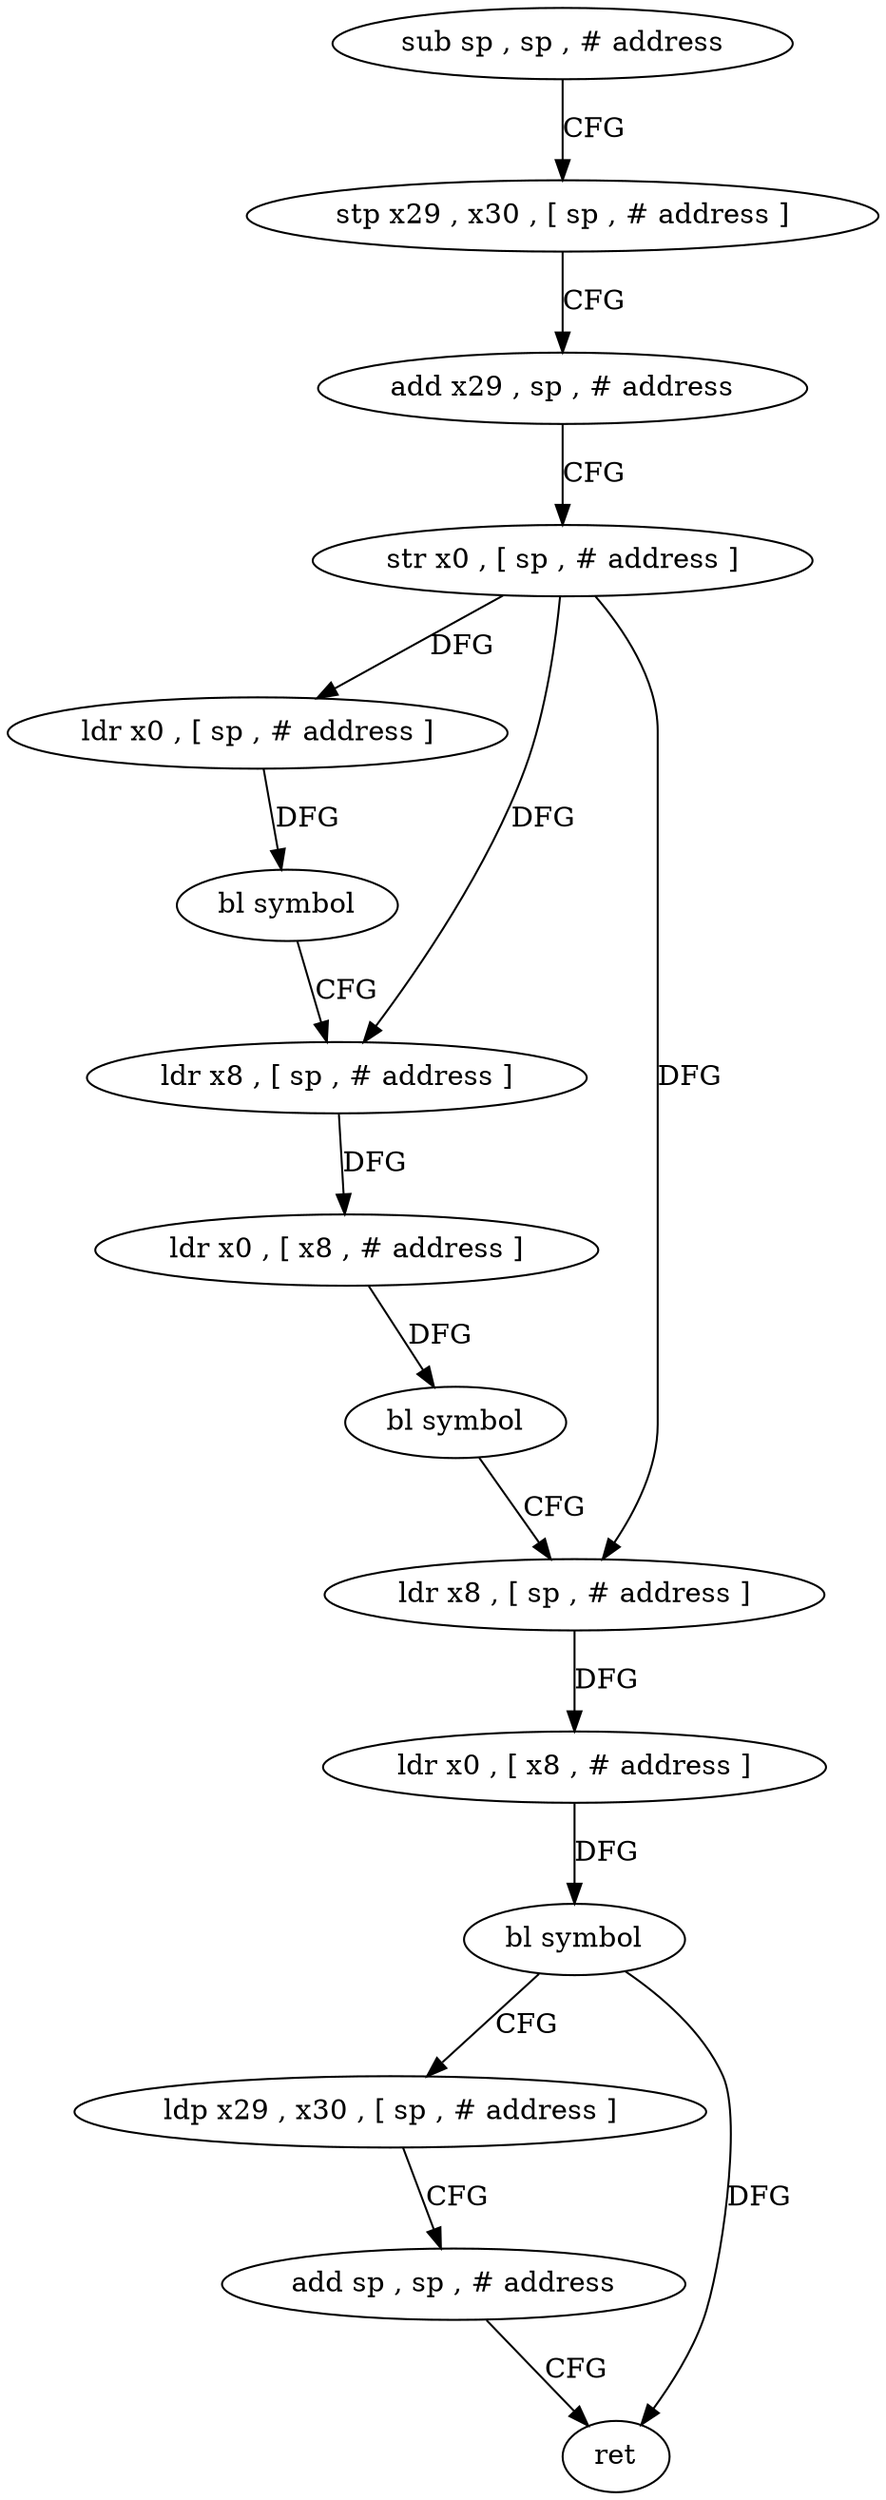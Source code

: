 digraph "func" {
"4293152" [label = "sub sp , sp , # address" ]
"4293156" [label = "stp x29 , x30 , [ sp , # address ]" ]
"4293160" [label = "add x29 , sp , # address" ]
"4293164" [label = "str x0 , [ sp , # address ]" ]
"4293168" [label = "ldr x0 , [ sp , # address ]" ]
"4293172" [label = "bl symbol" ]
"4293176" [label = "ldr x8 , [ sp , # address ]" ]
"4293180" [label = "ldr x0 , [ x8 , # address ]" ]
"4293184" [label = "bl symbol" ]
"4293188" [label = "ldr x8 , [ sp , # address ]" ]
"4293192" [label = "ldr x0 , [ x8 , # address ]" ]
"4293196" [label = "bl symbol" ]
"4293200" [label = "ldp x29 , x30 , [ sp , # address ]" ]
"4293204" [label = "add sp , sp , # address" ]
"4293208" [label = "ret" ]
"4293152" -> "4293156" [ label = "CFG" ]
"4293156" -> "4293160" [ label = "CFG" ]
"4293160" -> "4293164" [ label = "CFG" ]
"4293164" -> "4293168" [ label = "DFG" ]
"4293164" -> "4293176" [ label = "DFG" ]
"4293164" -> "4293188" [ label = "DFG" ]
"4293168" -> "4293172" [ label = "DFG" ]
"4293172" -> "4293176" [ label = "CFG" ]
"4293176" -> "4293180" [ label = "DFG" ]
"4293180" -> "4293184" [ label = "DFG" ]
"4293184" -> "4293188" [ label = "CFG" ]
"4293188" -> "4293192" [ label = "DFG" ]
"4293192" -> "4293196" [ label = "DFG" ]
"4293196" -> "4293200" [ label = "CFG" ]
"4293196" -> "4293208" [ label = "DFG" ]
"4293200" -> "4293204" [ label = "CFG" ]
"4293204" -> "4293208" [ label = "CFG" ]
}
